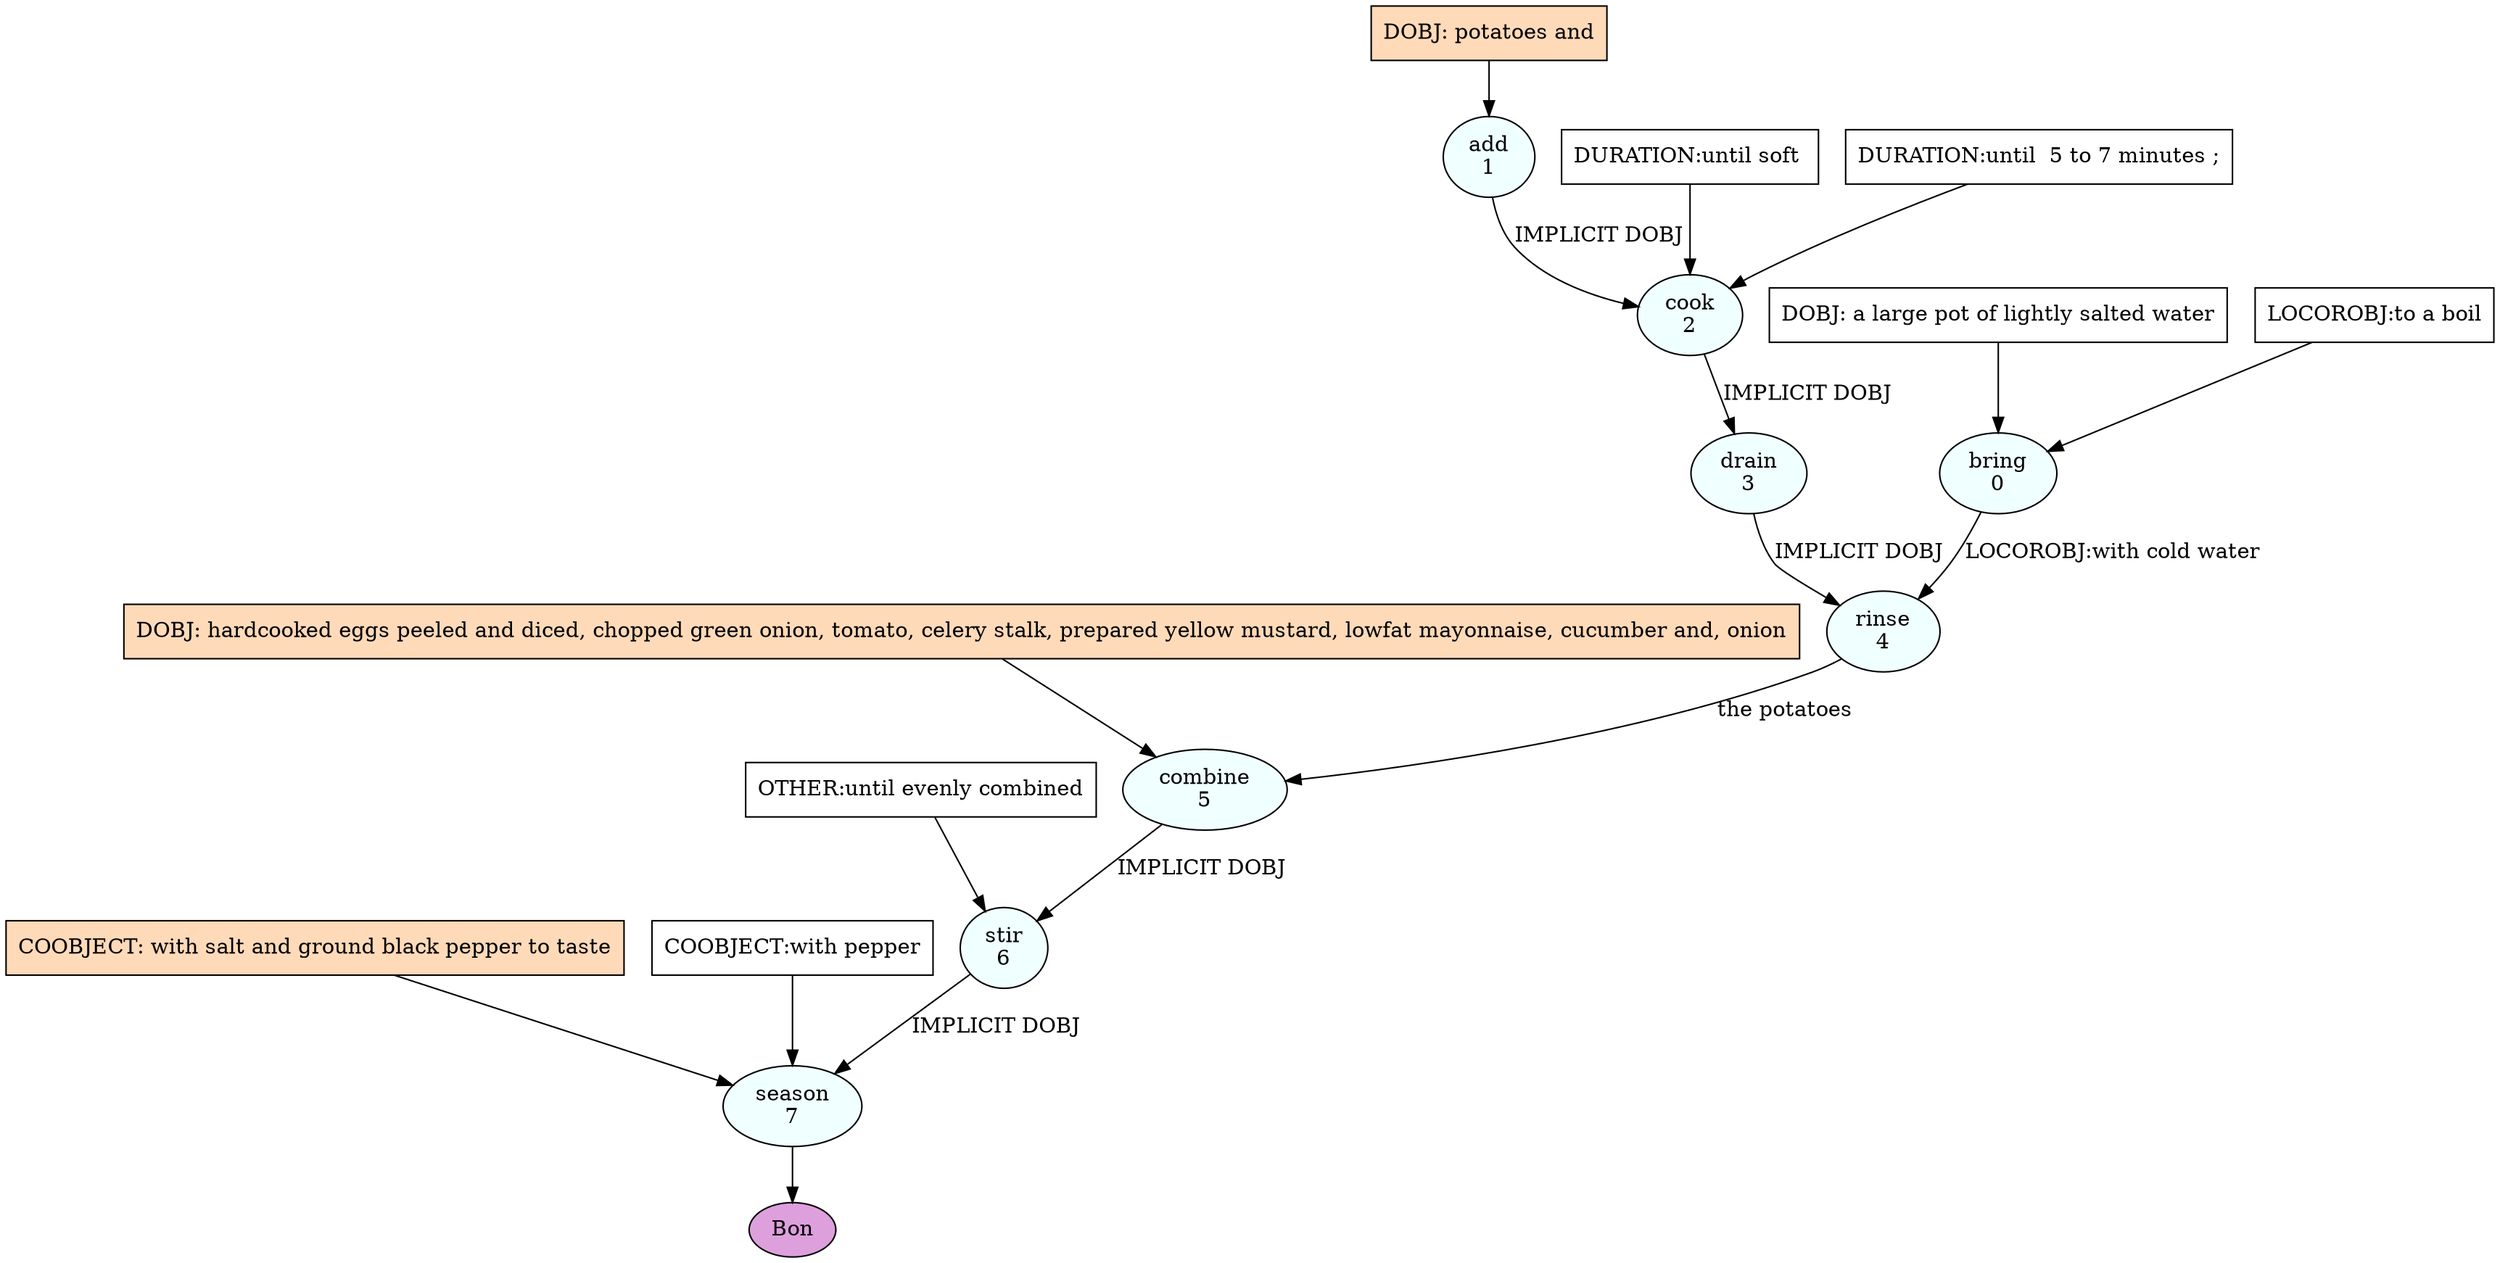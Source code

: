 digraph recipe {
E0[label="bring
0", shape=oval, style=filled, fillcolor=azure]
E1[label="add
1", shape=oval, style=filled, fillcolor=azure]
E2[label="cook
2", shape=oval, style=filled, fillcolor=azure]
E3[label="drain
3", shape=oval, style=filled, fillcolor=azure]
E4[label="rinse
4", shape=oval, style=filled, fillcolor=azure]
E5[label="combine
5", shape=oval, style=filled, fillcolor=azure]
E6[label="stir
6", shape=oval, style=filled, fillcolor=azure]
E7[label="season
7", shape=oval, style=filled, fillcolor=azure]
D0[label="DOBJ: a large pot of lightly salted water", shape=box, style=filled, fillcolor=white]
D0 -> E0
P0_0[label="LOCOROBJ:to a boil", shape=box, style=filled, fillcolor=white]
P0_0 -> E0
D1[label="DOBJ: potatoes and", shape=box, style=filled, fillcolor=peachpuff]
D1 -> E1
E1 -> E2 [label="IMPLICIT DOBJ"]
P2_0_0[label="DURATION:until soft ", shape=box, style=filled, fillcolor=white]
P2_0_0 -> E2
P2_0_1[label="DURATION:until  5 to 7 minutes ;", shape=box, style=filled, fillcolor=white]
P2_0_1 -> E2
E2 -> E3 [label="IMPLICIT DOBJ"]
E3 -> E4 [label="IMPLICIT DOBJ"]
E0 -> E4 [label="LOCOROBJ:with cold water"]
D5_ing[label="DOBJ: hardcooked eggs peeled and diced, chopped green onion, tomato, celery stalk, prepared yellow mustard, lowfat mayonnaise, cucumber and, onion", shape=box, style=filled, fillcolor=peachpuff]
D5_ing -> E5
E4 -> E5 [label="the potatoes "]
E5 -> E6 [label="IMPLICIT DOBJ"]
P6_0_0[label="OTHER:until evenly combined", shape=box, style=filled, fillcolor=white]
P6_0_0 -> E6
E6 -> E7 [label="IMPLICIT DOBJ"]
P7_0_ing[label="COOBJECT: with salt and ground black pepper to taste", shape=box, style=filled, fillcolor=peachpuff]
P7_0_ing -> E7
P7_0_0[label="COOBJECT:with pepper", shape=box, style=filled, fillcolor=white]
P7_0_0 -> E7
EOR[label="Bon", shape=oval, style=filled, fillcolor=plum]
E7 -> EOR
}
